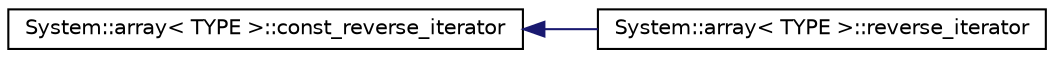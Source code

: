digraph G
{
  edge [fontname="Helvetica",fontsize="10",labelfontname="Helvetica",labelfontsize="10"];
  node [fontname="Helvetica",fontsize="10",shape=record];
  rankdir="LR";
  Node1 [label="System::array\< TYPE \>::const_reverse_iterator",height=0.2,width=0.4,color="black", fillcolor="white", style="filled",URL="$class_system_1_1array_1_1const__reverse__iterator.html"];
  Node1 -> Node2 [dir="back",color="midnightblue",fontsize="10",style="solid",fontname="Helvetica"];
  Node2 [label="System::array\< TYPE \>::reverse_iterator",height=0.2,width=0.4,color="black", fillcolor="white", style="filled",URL="$class_system_1_1array_1_1reverse__iterator.html"];
}
